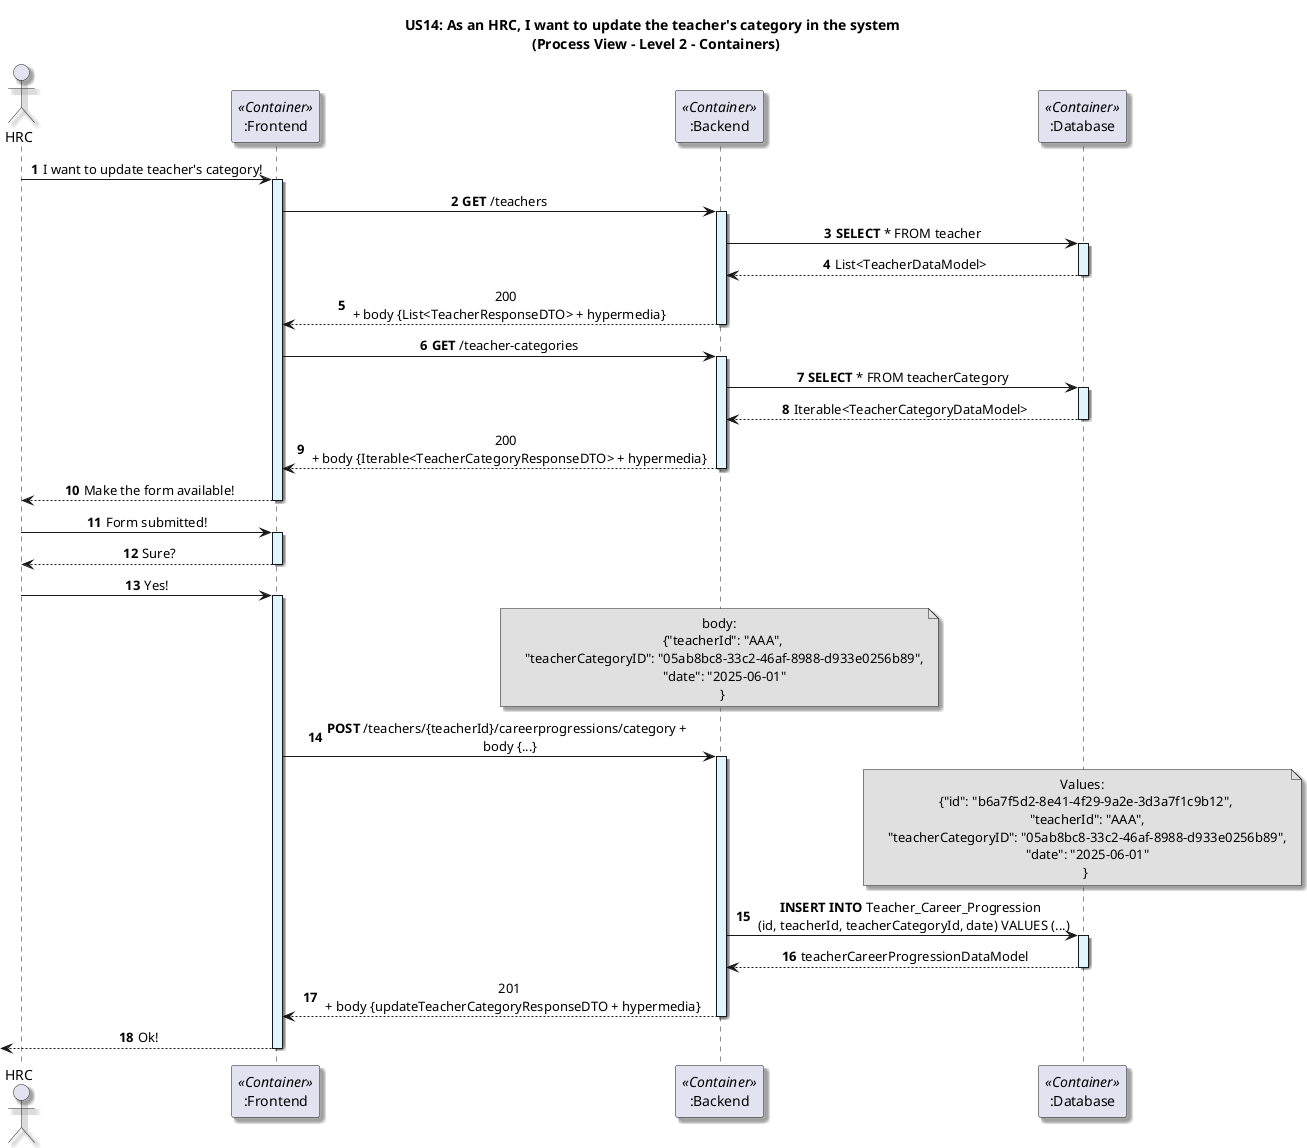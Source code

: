 @startuml

title US14: As an HRC, I want to update the teacher's category in the system \n (Process View - Level 2 - Containers)

skinparam componentStyle component
skinparam defaultTextAlignment center
skinparam shadowing true

autonumber

actor HRC as admin
participant ":Frontend" as frontend <<Container>>
participant ":Backend" as backend <<Container>>
participant ":Database" as db <<Container>>


admin -> frontend: I want to update teacher's category!
activate frontend #E1F5FE

frontend -> backend: **GET** /teachers
activate backend #E1F5FE

backend -> db: **SELECT** * FROM teacher
activate db #E1F5FE
db --> backend: List<TeacherDataModel>
deactivate db

backend --> frontend: 200 \n + body {List<TeacherResponseDTO> + hypermedia}
deactivate backend

frontend -> backend: **GET** /teacher-categories
activate backend #E1F5FE
backend -> db: **SELECT** * FROM teacherCategory
activate db #E1F5FE
db --> backend: Iterable<TeacherCategoryDataModel>
deactivate db
backend --> frontend: 200 \n + body {Iterable<TeacherCategoryResponseDTO> + hypermedia}
deactivate backend

frontend --> admin: Make the form available!
deactivate frontend

admin -> frontend: Form submitted!
activate frontend #E1F5FE

frontend --> admin: Sure?
deactivate frontend

admin -> frontend: Yes!
activate frontend #E1F5FE

note over backend #E0E0E0
  body:
    {"teacherId": "AAA",
     "teacherCategoryID": "05ab8bc8-33c2-46af-8988-d933e0256b89",
     "date": "2025-06-01"
    }
end note

frontend -> backend: **POST** /teachers/{teacherId}/careerprogressions/category + \n body {...}
activate backend #E1F5FE

note over db #E0E0E0
  Values:
    {"id": "b6a7f5d2-8e41-4f29-9a2e-3d3a7f1c9b12",
     "teacherId": "AAA",
     "teacherCategoryID": "05ab8bc8-33c2-46af-8988-d933e0256b89",
     "date": "2025-06-01"
    }
end note

backend -> db: **INSERT INTO** Teacher_Career_Progression \n (id, teacherId, teacherCategoryId, date) VALUES (...)
activate db #E1F5FE

db --> backend: teacherCareerProgressionDataModel
deactivate db

backend --> frontend: 201 \n + body {updateTeacherCategoryResponseDTO + hypermedia}
deactivate backend

<-- frontend : Ok!
deactivate frontend

@enduml